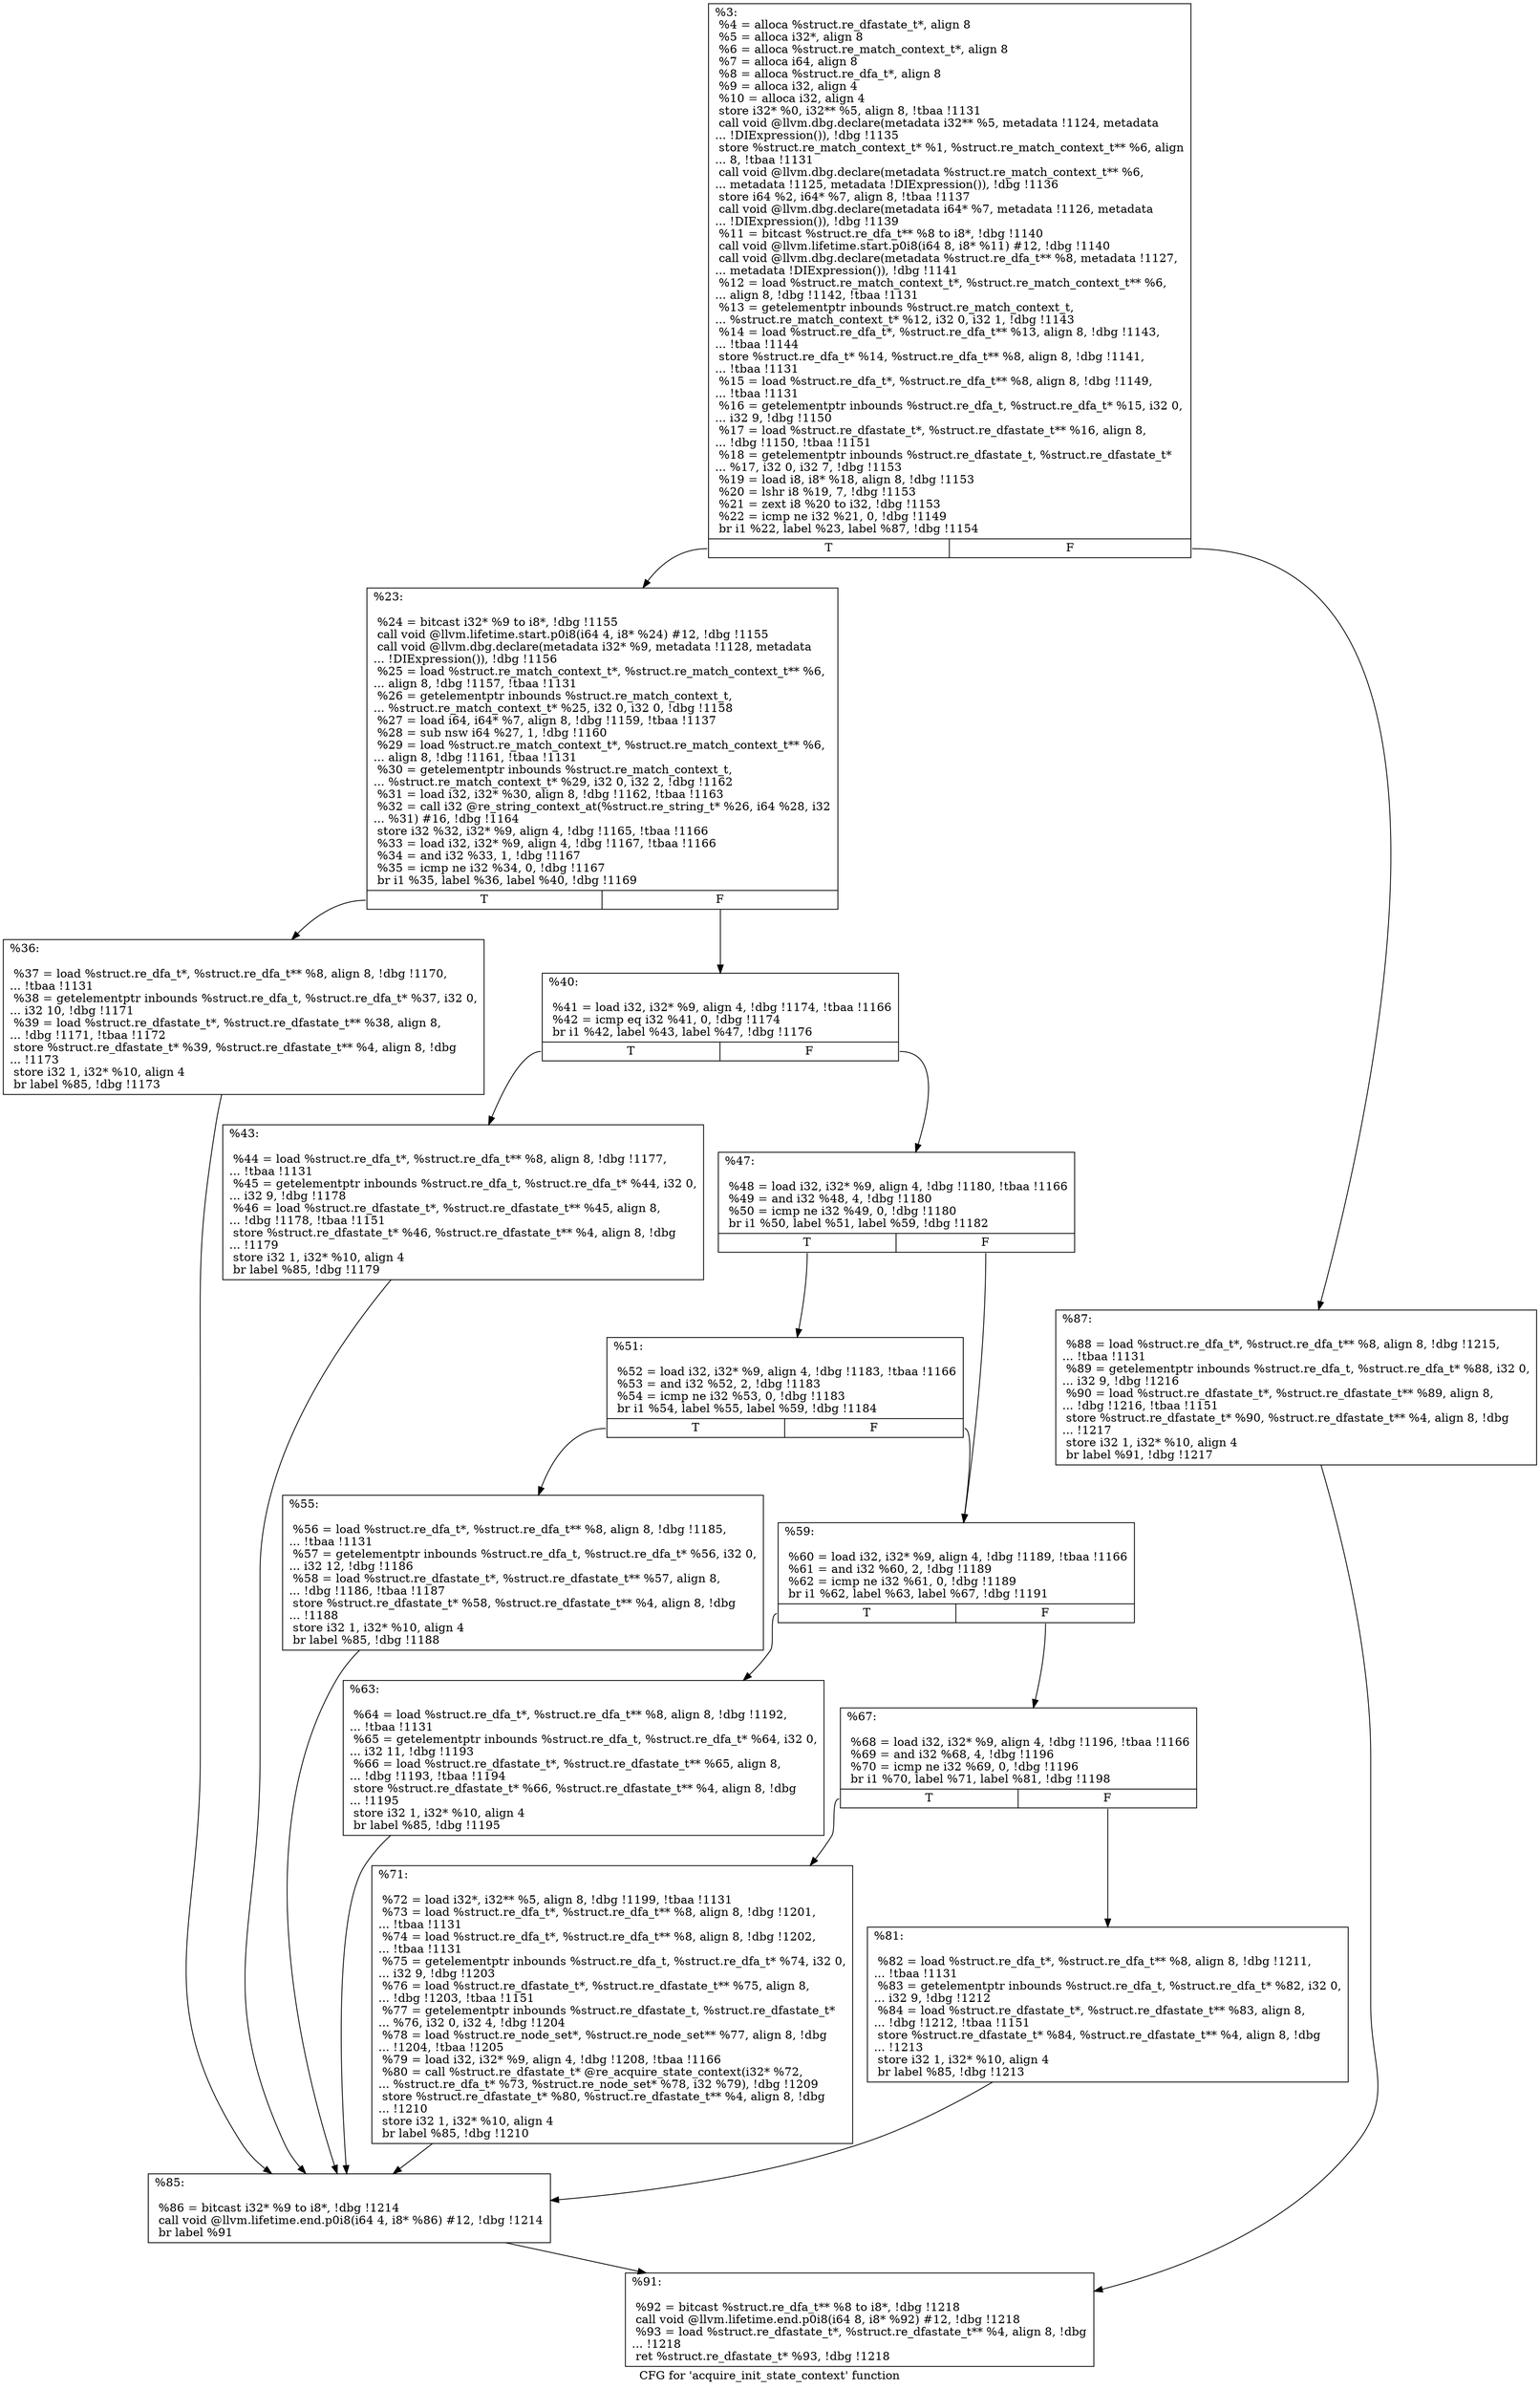 digraph "CFG for 'acquire_init_state_context' function" {
	label="CFG for 'acquire_init_state_context' function";

	Node0xf07d70 [shape=record,label="{%3:\l  %4 = alloca %struct.re_dfastate_t*, align 8\l  %5 = alloca i32*, align 8\l  %6 = alloca %struct.re_match_context_t*, align 8\l  %7 = alloca i64, align 8\l  %8 = alloca %struct.re_dfa_t*, align 8\l  %9 = alloca i32, align 4\l  %10 = alloca i32, align 4\l  store i32* %0, i32** %5, align 8, !tbaa !1131\l  call void @llvm.dbg.declare(metadata i32** %5, metadata !1124, metadata\l... !DIExpression()), !dbg !1135\l  store %struct.re_match_context_t* %1, %struct.re_match_context_t** %6, align\l... 8, !tbaa !1131\l  call void @llvm.dbg.declare(metadata %struct.re_match_context_t** %6,\l... metadata !1125, metadata !DIExpression()), !dbg !1136\l  store i64 %2, i64* %7, align 8, !tbaa !1137\l  call void @llvm.dbg.declare(metadata i64* %7, metadata !1126, metadata\l... !DIExpression()), !dbg !1139\l  %11 = bitcast %struct.re_dfa_t** %8 to i8*, !dbg !1140\l  call void @llvm.lifetime.start.p0i8(i64 8, i8* %11) #12, !dbg !1140\l  call void @llvm.dbg.declare(metadata %struct.re_dfa_t** %8, metadata !1127,\l... metadata !DIExpression()), !dbg !1141\l  %12 = load %struct.re_match_context_t*, %struct.re_match_context_t** %6,\l... align 8, !dbg !1142, !tbaa !1131\l  %13 = getelementptr inbounds %struct.re_match_context_t,\l... %struct.re_match_context_t* %12, i32 0, i32 1, !dbg !1143\l  %14 = load %struct.re_dfa_t*, %struct.re_dfa_t** %13, align 8, !dbg !1143,\l... !tbaa !1144\l  store %struct.re_dfa_t* %14, %struct.re_dfa_t** %8, align 8, !dbg !1141,\l... !tbaa !1131\l  %15 = load %struct.re_dfa_t*, %struct.re_dfa_t** %8, align 8, !dbg !1149,\l... !tbaa !1131\l  %16 = getelementptr inbounds %struct.re_dfa_t, %struct.re_dfa_t* %15, i32 0,\l... i32 9, !dbg !1150\l  %17 = load %struct.re_dfastate_t*, %struct.re_dfastate_t** %16, align 8,\l... !dbg !1150, !tbaa !1151\l  %18 = getelementptr inbounds %struct.re_dfastate_t, %struct.re_dfastate_t*\l... %17, i32 0, i32 7, !dbg !1153\l  %19 = load i8, i8* %18, align 8, !dbg !1153\l  %20 = lshr i8 %19, 7, !dbg !1153\l  %21 = zext i8 %20 to i32, !dbg !1153\l  %22 = icmp ne i32 %21, 0, !dbg !1149\l  br i1 %22, label %23, label %87, !dbg !1154\l|{<s0>T|<s1>F}}"];
	Node0xf07d70:s0 -> Node0xf0b870;
	Node0xf07d70:s1 -> Node0xf0bc80;
	Node0xf0b870 [shape=record,label="{%23:\l\l  %24 = bitcast i32* %9 to i8*, !dbg !1155\l  call void @llvm.lifetime.start.p0i8(i64 4, i8* %24) #12, !dbg !1155\l  call void @llvm.dbg.declare(metadata i32* %9, metadata !1128, metadata\l... !DIExpression()), !dbg !1156\l  %25 = load %struct.re_match_context_t*, %struct.re_match_context_t** %6,\l... align 8, !dbg !1157, !tbaa !1131\l  %26 = getelementptr inbounds %struct.re_match_context_t,\l... %struct.re_match_context_t* %25, i32 0, i32 0, !dbg !1158\l  %27 = load i64, i64* %7, align 8, !dbg !1159, !tbaa !1137\l  %28 = sub nsw i64 %27, 1, !dbg !1160\l  %29 = load %struct.re_match_context_t*, %struct.re_match_context_t** %6,\l... align 8, !dbg !1161, !tbaa !1131\l  %30 = getelementptr inbounds %struct.re_match_context_t,\l... %struct.re_match_context_t* %29, i32 0, i32 2, !dbg !1162\l  %31 = load i32, i32* %30, align 8, !dbg !1162, !tbaa !1163\l  %32 = call i32 @re_string_context_at(%struct.re_string_t* %26, i64 %28, i32\l... %31) #16, !dbg !1164\l  store i32 %32, i32* %9, align 4, !dbg !1165, !tbaa !1166\l  %33 = load i32, i32* %9, align 4, !dbg !1167, !tbaa !1166\l  %34 = and i32 %33, 1, !dbg !1167\l  %35 = icmp ne i32 %34, 0, !dbg !1167\l  br i1 %35, label %36, label %40, !dbg !1169\l|{<s0>T|<s1>F}}"];
	Node0xf0b870:s0 -> Node0xf0b8c0;
	Node0xf0b870:s1 -> Node0xf0b910;
	Node0xf0b8c0 [shape=record,label="{%36:\l\l  %37 = load %struct.re_dfa_t*, %struct.re_dfa_t** %8, align 8, !dbg !1170,\l... !tbaa !1131\l  %38 = getelementptr inbounds %struct.re_dfa_t, %struct.re_dfa_t* %37, i32 0,\l... i32 10, !dbg !1171\l  %39 = load %struct.re_dfastate_t*, %struct.re_dfastate_t** %38, align 8,\l... !dbg !1171, !tbaa !1172\l  store %struct.re_dfastate_t* %39, %struct.re_dfastate_t** %4, align 8, !dbg\l... !1173\l  store i32 1, i32* %10, align 4\l  br label %85, !dbg !1173\l}"];
	Node0xf0b8c0 -> Node0xf0bc30;
	Node0xf0b910 [shape=record,label="{%40:\l\l  %41 = load i32, i32* %9, align 4, !dbg !1174, !tbaa !1166\l  %42 = icmp eq i32 %41, 0, !dbg !1174\l  br i1 %42, label %43, label %47, !dbg !1176\l|{<s0>T|<s1>F}}"];
	Node0xf0b910:s0 -> Node0xf0b960;
	Node0xf0b910:s1 -> Node0xf0b9b0;
	Node0xf0b960 [shape=record,label="{%43:\l\l  %44 = load %struct.re_dfa_t*, %struct.re_dfa_t** %8, align 8, !dbg !1177,\l... !tbaa !1131\l  %45 = getelementptr inbounds %struct.re_dfa_t, %struct.re_dfa_t* %44, i32 0,\l... i32 9, !dbg !1178\l  %46 = load %struct.re_dfastate_t*, %struct.re_dfastate_t** %45, align 8,\l... !dbg !1178, !tbaa !1151\l  store %struct.re_dfastate_t* %46, %struct.re_dfastate_t** %4, align 8, !dbg\l... !1179\l  store i32 1, i32* %10, align 4\l  br label %85, !dbg !1179\l}"];
	Node0xf0b960 -> Node0xf0bc30;
	Node0xf0b9b0 [shape=record,label="{%47:\l\l  %48 = load i32, i32* %9, align 4, !dbg !1180, !tbaa !1166\l  %49 = and i32 %48, 4, !dbg !1180\l  %50 = icmp ne i32 %49, 0, !dbg !1180\l  br i1 %50, label %51, label %59, !dbg !1182\l|{<s0>T|<s1>F}}"];
	Node0xf0b9b0:s0 -> Node0xf0ba00;
	Node0xf0b9b0:s1 -> Node0xf0baa0;
	Node0xf0ba00 [shape=record,label="{%51:\l\l  %52 = load i32, i32* %9, align 4, !dbg !1183, !tbaa !1166\l  %53 = and i32 %52, 2, !dbg !1183\l  %54 = icmp ne i32 %53, 0, !dbg !1183\l  br i1 %54, label %55, label %59, !dbg !1184\l|{<s0>T|<s1>F}}"];
	Node0xf0ba00:s0 -> Node0xf0ba50;
	Node0xf0ba00:s1 -> Node0xf0baa0;
	Node0xf0ba50 [shape=record,label="{%55:\l\l  %56 = load %struct.re_dfa_t*, %struct.re_dfa_t** %8, align 8, !dbg !1185,\l... !tbaa !1131\l  %57 = getelementptr inbounds %struct.re_dfa_t, %struct.re_dfa_t* %56, i32 0,\l... i32 12, !dbg !1186\l  %58 = load %struct.re_dfastate_t*, %struct.re_dfastate_t** %57, align 8,\l... !dbg !1186, !tbaa !1187\l  store %struct.re_dfastate_t* %58, %struct.re_dfastate_t** %4, align 8, !dbg\l... !1188\l  store i32 1, i32* %10, align 4\l  br label %85, !dbg !1188\l}"];
	Node0xf0ba50 -> Node0xf0bc30;
	Node0xf0baa0 [shape=record,label="{%59:\l\l  %60 = load i32, i32* %9, align 4, !dbg !1189, !tbaa !1166\l  %61 = and i32 %60, 2, !dbg !1189\l  %62 = icmp ne i32 %61, 0, !dbg !1189\l  br i1 %62, label %63, label %67, !dbg !1191\l|{<s0>T|<s1>F}}"];
	Node0xf0baa0:s0 -> Node0xf0baf0;
	Node0xf0baa0:s1 -> Node0xf0bb40;
	Node0xf0baf0 [shape=record,label="{%63:\l\l  %64 = load %struct.re_dfa_t*, %struct.re_dfa_t** %8, align 8, !dbg !1192,\l... !tbaa !1131\l  %65 = getelementptr inbounds %struct.re_dfa_t, %struct.re_dfa_t* %64, i32 0,\l... i32 11, !dbg !1193\l  %66 = load %struct.re_dfastate_t*, %struct.re_dfastate_t** %65, align 8,\l... !dbg !1193, !tbaa !1194\l  store %struct.re_dfastate_t* %66, %struct.re_dfastate_t** %4, align 8, !dbg\l... !1195\l  store i32 1, i32* %10, align 4\l  br label %85, !dbg !1195\l}"];
	Node0xf0baf0 -> Node0xf0bc30;
	Node0xf0bb40 [shape=record,label="{%67:\l\l  %68 = load i32, i32* %9, align 4, !dbg !1196, !tbaa !1166\l  %69 = and i32 %68, 4, !dbg !1196\l  %70 = icmp ne i32 %69, 0, !dbg !1196\l  br i1 %70, label %71, label %81, !dbg !1198\l|{<s0>T|<s1>F}}"];
	Node0xf0bb40:s0 -> Node0xf0bb90;
	Node0xf0bb40:s1 -> Node0xf0bbe0;
	Node0xf0bb90 [shape=record,label="{%71:\l\l  %72 = load i32*, i32** %5, align 8, !dbg !1199, !tbaa !1131\l  %73 = load %struct.re_dfa_t*, %struct.re_dfa_t** %8, align 8, !dbg !1201,\l... !tbaa !1131\l  %74 = load %struct.re_dfa_t*, %struct.re_dfa_t** %8, align 8, !dbg !1202,\l... !tbaa !1131\l  %75 = getelementptr inbounds %struct.re_dfa_t, %struct.re_dfa_t* %74, i32 0,\l... i32 9, !dbg !1203\l  %76 = load %struct.re_dfastate_t*, %struct.re_dfastate_t** %75, align 8,\l... !dbg !1203, !tbaa !1151\l  %77 = getelementptr inbounds %struct.re_dfastate_t, %struct.re_dfastate_t*\l... %76, i32 0, i32 4, !dbg !1204\l  %78 = load %struct.re_node_set*, %struct.re_node_set** %77, align 8, !dbg\l... !1204, !tbaa !1205\l  %79 = load i32, i32* %9, align 4, !dbg !1208, !tbaa !1166\l  %80 = call %struct.re_dfastate_t* @re_acquire_state_context(i32* %72,\l... %struct.re_dfa_t* %73, %struct.re_node_set* %78, i32 %79), !dbg !1209\l  store %struct.re_dfastate_t* %80, %struct.re_dfastate_t** %4, align 8, !dbg\l... !1210\l  store i32 1, i32* %10, align 4\l  br label %85, !dbg !1210\l}"];
	Node0xf0bb90 -> Node0xf0bc30;
	Node0xf0bbe0 [shape=record,label="{%81:\l\l  %82 = load %struct.re_dfa_t*, %struct.re_dfa_t** %8, align 8, !dbg !1211,\l... !tbaa !1131\l  %83 = getelementptr inbounds %struct.re_dfa_t, %struct.re_dfa_t* %82, i32 0,\l... i32 9, !dbg !1212\l  %84 = load %struct.re_dfastate_t*, %struct.re_dfastate_t** %83, align 8,\l... !dbg !1212, !tbaa !1151\l  store %struct.re_dfastate_t* %84, %struct.re_dfastate_t** %4, align 8, !dbg\l... !1213\l  store i32 1, i32* %10, align 4\l  br label %85, !dbg !1213\l}"];
	Node0xf0bbe0 -> Node0xf0bc30;
	Node0xf0bc30 [shape=record,label="{%85:\l\l  %86 = bitcast i32* %9 to i8*, !dbg !1214\l  call void @llvm.lifetime.end.p0i8(i64 4, i8* %86) #12, !dbg !1214\l  br label %91\l}"];
	Node0xf0bc30 -> Node0xf0bcd0;
	Node0xf0bc80 [shape=record,label="{%87:\l\l  %88 = load %struct.re_dfa_t*, %struct.re_dfa_t** %8, align 8, !dbg !1215,\l... !tbaa !1131\l  %89 = getelementptr inbounds %struct.re_dfa_t, %struct.re_dfa_t* %88, i32 0,\l... i32 9, !dbg !1216\l  %90 = load %struct.re_dfastate_t*, %struct.re_dfastate_t** %89, align 8,\l... !dbg !1216, !tbaa !1151\l  store %struct.re_dfastate_t* %90, %struct.re_dfastate_t** %4, align 8, !dbg\l... !1217\l  store i32 1, i32* %10, align 4\l  br label %91, !dbg !1217\l}"];
	Node0xf0bc80 -> Node0xf0bcd0;
	Node0xf0bcd0 [shape=record,label="{%91:\l\l  %92 = bitcast %struct.re_dfa_t** %8 to i8*, !dbg !1218\l  call void @llvm.lifetime.end.p0i8(i64 8, i8* %92) #12, !dbg !1218\l  %93 = load %struct.re_dfastate_t*, %struct.re_dfastate_t** %4, align 8, !dbg\l... !1218\l  ret %struct.re_dfastate_t* %93, !dbg !1218\l}"];
}
